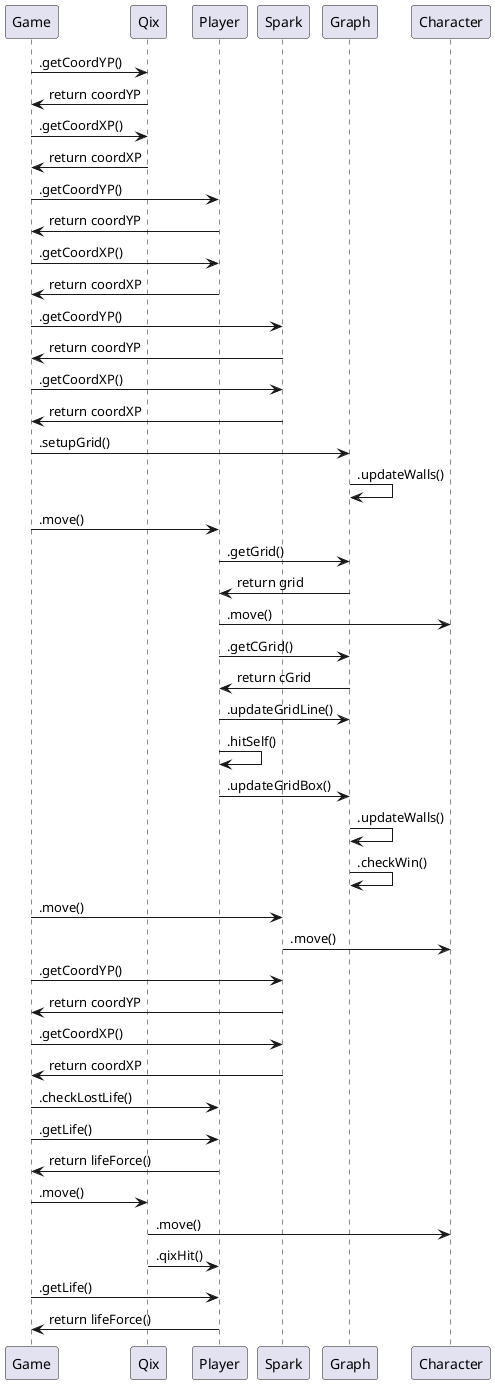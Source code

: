 @startuml Qix
Game -> Qix : .getCoordYP()
Qix -> Game : return coordYP
Game -> Qix : .getCoordXP()
Qix -> Game : return coordXP
Game -> Player : .getCoordYP()
Player -> Game : return coordYP
Game -> Player : .getCoordXP()
Player -> Game : return coordXP
Game -> Spark : .getCoordYP()
Spark -> Game : return coordYP
Game -> Spark : .getCoordXP()
Spark -> Game : return coordXP
Game -> Graph : .setupGrid()
Graph -> Graph : .updateWalls()
Game -> Player : .move()
Player -> Graph : .getGrid()
Graph -> Player : return grid
Player -> Character : .move()
Player -> Graph : .getCGrid()
Graph -> Player : return cGrid
Player -> Graph : .updateGridLine()
Player -> Player : .hitSelf()
Player -> Graph : .updateGridBox()
Graph -> Graph: .updateWalls()
Graph -> Graph : .checkWin()
Game -> Spark : .move()
Spark -> Character : .move()
Game -> Spark : .getCoordYP()
Spark -> Game : return coordYP
Game -> Spark : .getCoordXP()
Spark -> Game : return coordXP
Game -> Player : .checkLostLife()
Game -> Player : .getLife()
Player -> Game : return lifeForce()
Game -> Qix : .move()
Qix -> Character : .move()
Qix -> Player : .qixHit()
Game -> Player : .getLife()
Player -> Game : return lifeForce()
@enduml